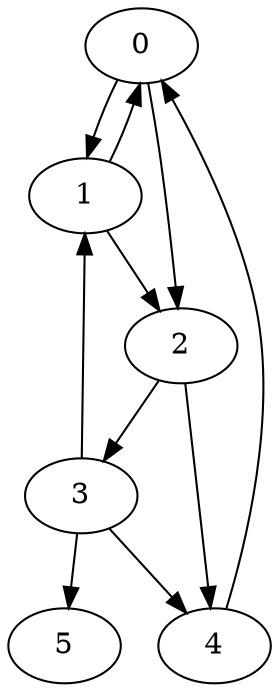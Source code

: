 digraph G {
    0 -> 1;
    1 -> 2;
    2 -> 3;
    2 -> 4;
    3 -> 4;
    3 -> 5;
    0 -> 2;
    1 -> 0;
    3 -> 1;
    4 -> 0;
}
